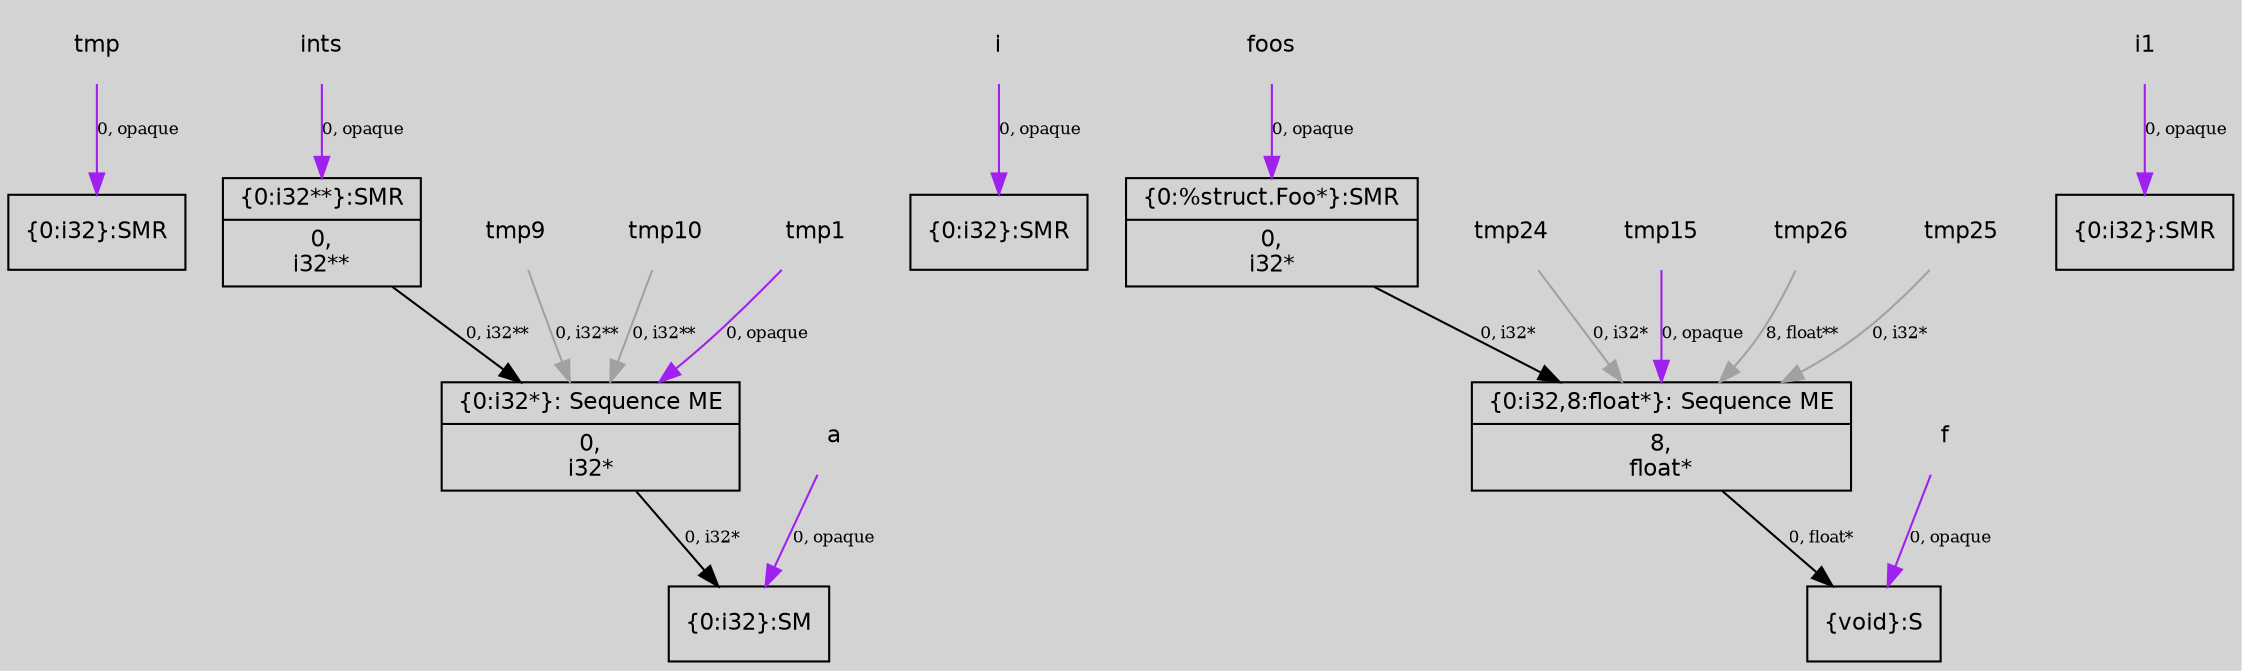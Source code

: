 digraph unnamed {
	graph [center=true, ratio=true, bgcolor=lightgray, fontname=Helvetica];
	node  [fontname=Helvetica, fontsize=11];

	Node0x1fb4d20 [shape=record,label="{\{0:i32\}:SMR}"];
	Node0x1fb4de0 [shape=record,label="{\{0:i32\}:SM}"];
	Node0x1fb4eb0 [shape=record,label="{\{0:i32**\}:SMR|{<s0>0,\ni32**}}"];
	Node0x1fb5450 [shape=record,label="{\{0:i32\}:SMR}"];
	Node0x1fb5540 [shape=record,label="{\{void\}:S}"];
	Node0x1fb5650 [shape=record,label="{\{0:%struct.Foo*\}:SMR|{<s0>0,\ni32*}}"];
	Node0x1fb5740 [shape=record,label="{\{0:i32\}:SMR}"];
	Node0x1fb74d0 [shape=record,label="{\{0:i32,8:float*\}: Sequence ME|{<s0>8,\nfloat*}}"];
	Node0x1fb76b0 [shape=record,label="{\{0:i32*\}: Sequence ME|{<s0>0,\ni32*}}"];
	Node0x1fa7458[ shape=plaintext, label ="tmp24"];
	Node0x1fa7458 -> Node0x1fb74d0[arrowtail=tee,label="0, i32*",fontsize=8,color=gray63];
	Node0x1fa5a08[ shape=plaintext, label ="i1"];
	Node0x1fa5a08 -> Node0x1fb5740[arrowtail=tee,label="0, opaque",fontsize=8,color=purple];
	Node0x1fa57c8[ shape=plaintext, label ="ints"];
	Node0x1fa57c8 -> Node0x1fb4eb0[arrowtail=tee,label="0, opaque",fontsize=8,color=purple];
	Node0x1fa6ad8[ shape=plaintext, label ="tmp15"];
	Node0x1fa6ad8 -> Node0x1fb74d0[arrowtail=tee,label="0, opaque",fontsize=8,color=purple];
	Node0x1fa5758[ shape=plaintext, label ="a"];
	Node0x1fa5758 -> Node0x1fb4de0[arrowtail=tee,label="0, opaque",fontsize=8,color=purple];
	Node0x1fa75b8[ shape=plaintext, label ="tmp26"];
	Node0x1fa75b8 -> Node0x1fb74d0[arrowtail=tee,label="8, float**",fontsize=8,color=gray63];
	Node0x1fa58e8[ shape=plaintext, label ="f"];
	Node0x1fa58e8 -> Node0x1fb5540[arrowtail=tee,label="0, opaque",fontsize=8,color=purple];
	Node0x1fa6538[ shape=plaintext, label ="tmp9"];
	Node0x1fa6538 -> Node0x1fb76b0[arrowtail=tee,label="0, i32**",fontsize=8,color=gray63];
	Node0x1fa50d8[ shape=plaintext, label ="tmp"];
	Node0x1fa50d8 -> Node0x1fb4d20[arrowtail=tee,label="0, opaque",fontsize=8,color=purple];
	Node0x1fa5858[ shape=plaintext, label ="i"];
	Node0x1fa5858 -> Node0x1fb5450[arrowtail=tee,label="0, opaque",fontsize=8,color=purple];
	Node0x1fa65d0[ shape=plaintext, label ="tmp10"];
	Node0x1fa65d0 -> Node0x1fb76b0[arrowtail=tee,label="0, i32**",fontsize=8,color=gray63];
	Node0x1fa74f0[ shape=plaintext, label ="tmp25"];
	Node0x1fa74f0 -> Node0x1fb74d0[arrowtail=tee,label="0, i32*",fontsize=8,color=gray63];
	Node0x1fa5978[ shape=plaintext, label ="foos"];
	Node0x1fa5978 -> Node0x1fb5650[arrowtail=tee,label="0, opaque",fontsize=8,color=purple];
	Node0x1fa5d18[ shape=plaintext, label ="tmp1"];
	Node0x1fa5d18 -> Node0x1fb76b0[arrowtail=tee,label="0, opaque",fontsize=8,color=purple];
	Node0x1fb4eb0 -> Node0x1fb76b0[arrowtail=tee,label="0, i32**",fontsize=8];
	Node0x1fb5650 -> Node0x1fb74d0[arrowtail=tee,label="0, i32*",fontsize=8];
	Node0x1fb74d0 -> Node0x1fb5540[arrowtail=tee,label="0, float*",fontsize=8];
	Node0x1fb76b0 -> Node0x1fb4de0[arrowtail=tee,label="0, i32*",fontsize=8];
}
